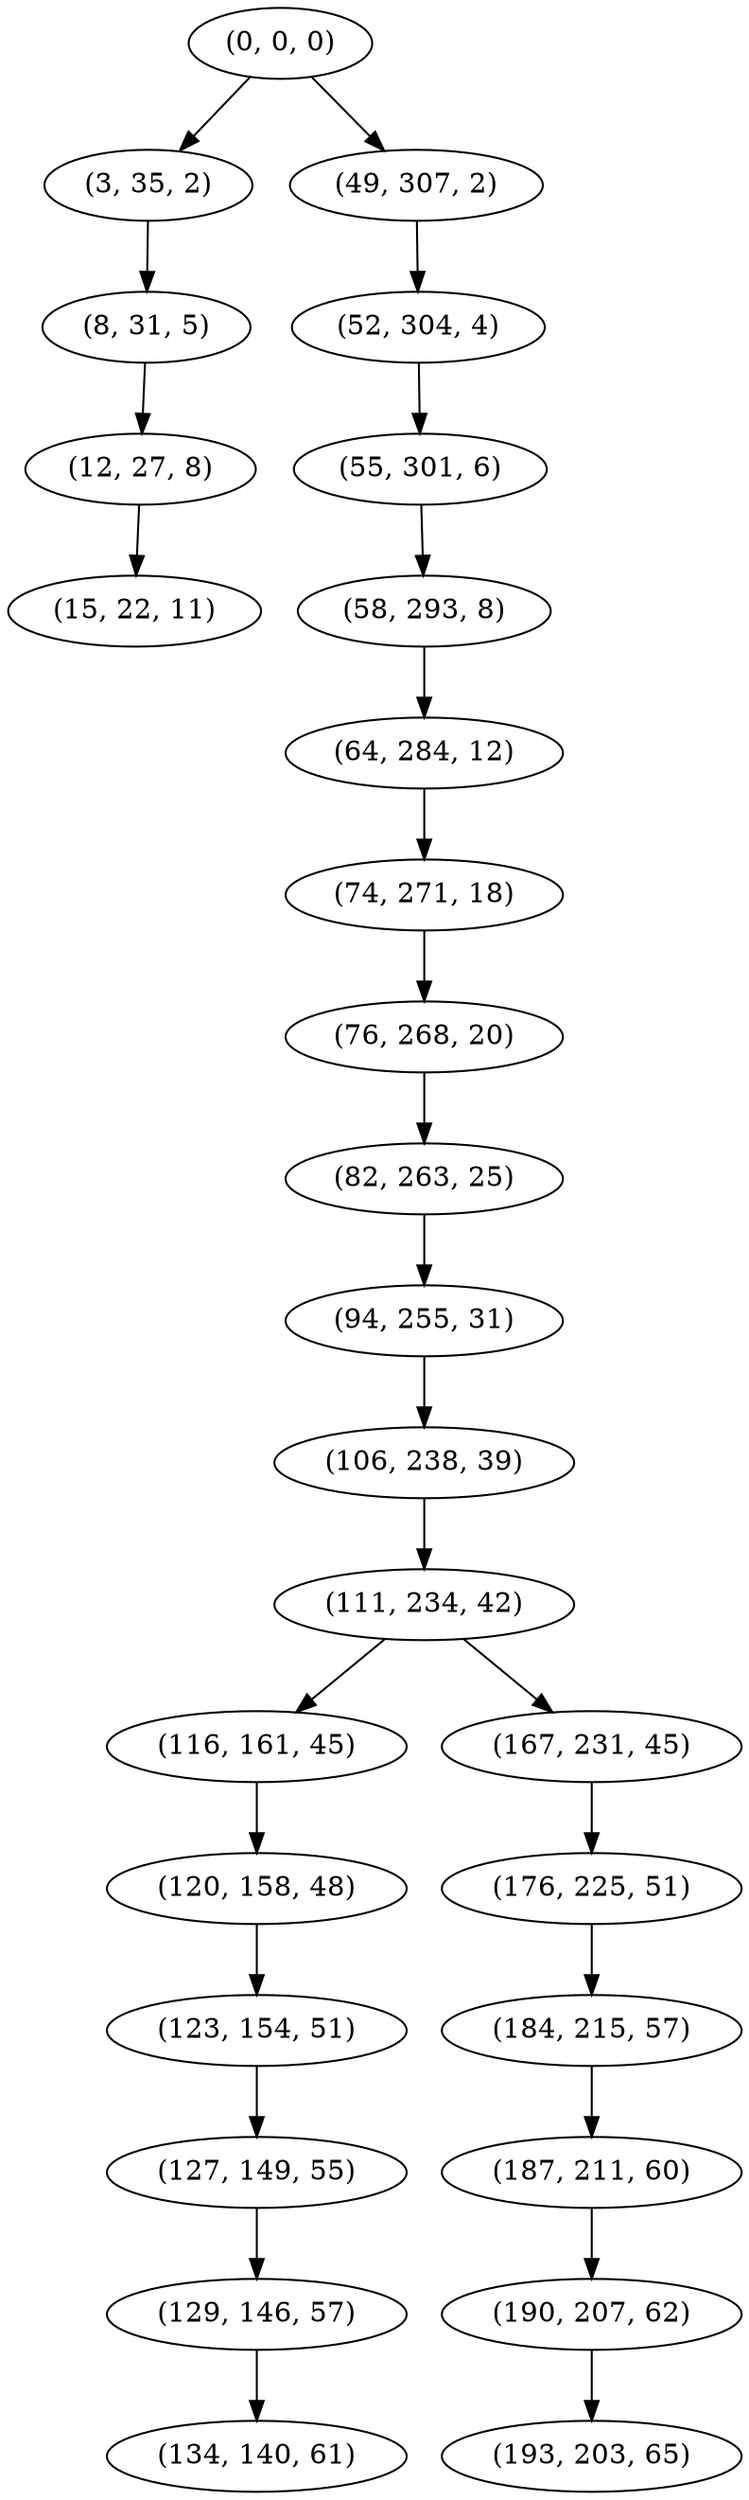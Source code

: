 digraph tree {
    "(0, 0, 0)";
    "(3, 35, 2)";
    "(8, 31, 5)";
    "(12, 27, 8)";
    "(15, 22, 11)";
    "(49, 307, 2)";
    "(52, 304, 4)";
    "(55, 301, 6)";
    "(58, 293, 8)";
    "(64, 284, 12)";
    "(74, 271, 18)";
    "(76, 268, 20)";
    "(82, 263, 25)";
    "(94, 255, 31)";
    "(106, 238, 39)";
    "(111, 234, 42)";
    "(116, 161, 45)";
    "(120, 158, 48)";
    "(123, 154, 51)";
    "(127, 149, 55)";
    "(129, 146, 57)";
    "(134, 140, 61)";
    "(167, 231, 45)";
    "(176, 225, 51)";
    "(184, 215, 57)";
    "(187, 211, 60)";
    "(190, 207, 62)";
    "(193, 203, 65)";
    "(0, 0, 0)" -> "(3, 35, 2)";
    "(0, 0, 0)" -> "(49, 307, 2)";
    "(3, 35, 2)" -> "(8, 31, 5)";
    "(8, 31, 5)" -> "(12, 27, 8)";
    "(12, 27, 8)" -> "(15, 22, 11)";
    "(49, 307, 2)" -> "(52, 304, 4)";
    "(52, 304, 4)" -> "(55, 301, 6)";
    "(55, 301, 6)" -> "(58, 293, 8)";
    "(58, 293, 8)" -> "(64, 284, 12)";
    "(64, 284, 12)" -> "(74, 271, 18)";
    "(74, 271, 18)" -> "(76, 268, 20)";
    "(76, 268, 20)" -> "(82, 263, 25)";
    "(82, 263, 25)" -> "(94, 255, 31)";
    "(94, 255, 31)" -> "(106, 238, 39)";
    "(106, 238, 39)" -> "(111, 234, 42)";
    "(111, 234, 42)" -> "(116, 161, 45)";
    "(111, 234, 42)" -> "(167, 231, 45)";
    "(116, 161, 45)" -> "(120, 158, 48)";
    "(120, 158, 48)" -> "(123, 154, 51)";
    "(123, 154, 51)" -> "(127, 149, 55)";
    "(127, 149, 55)" -> "(129, 146, 57)";
    "(129, 146, 57)" -> "(134, 140, 61)";
    "(167, 231, 45)" -> "(176, 225, 51)";
    "(176, 225, 51)" -> "(184, 215, 57)";
    "(184, 215, 57)" -> "(187, 211, 60)";
    "(187, 211, 60)" -> "(190, 207, 62)";
    "(190, 207, 62)" -> "(193, 203, 65)";
}

